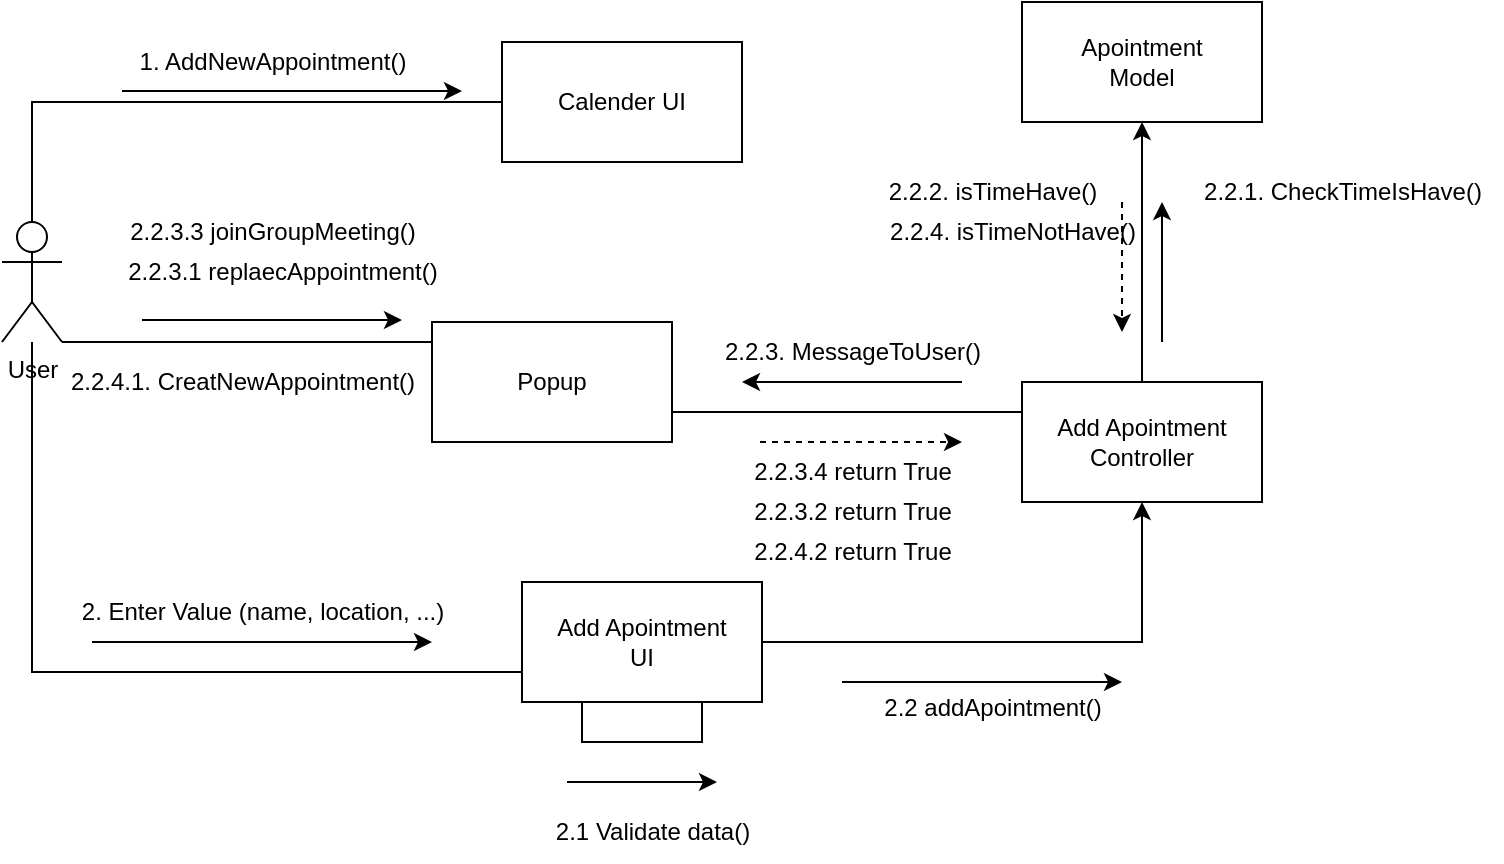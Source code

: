 <mxfile version="21.2.0" type="github">
  <diagram name="Page-1" id="BFHm7yBYUEE-OBfhke2G">
    <mxGraphModel dx="1434" dy="796" grid="1" gridSize="10" guides="1" tooltips="1" connect="1" arrows="1" fold="1" page="1" pageScale="1" pageWidth="850" pageHeight="1100" math="0" shadow="0">
      <root>
        <mxCell id="0" />
        <mxCell id="1" parent="0" />
        <mxCell id="sz0t4Gv9qL_yFeW9ZUt0-3" style="edgeStyle=orthogonalEdgeStyle;rounded=0;orthogonalLoop=1;jettySize=auto;html=1;entryX=0;entryY=0.5;entryDx=0;entryDy=0;endArrow=none;endFill=0;" edge="1" parent="1" source="Tjwb_X0BF-MsGqDyGyaO-1" target="Tjwb_X0BF-MsGqDyGyaO-2">
          <mxGeometry relative="1" as="geometry">
            <Array as="points">
              <mxPoint x="55" y="130" />
            </Array>
          </mxGeometry>
        </mxCell>
        <mxCell id="sz0t4Gv9qL_yFeW9ZUt0-8" style="edgeStyle=orthogonalEdgeStyle;rounded=0;orthogonalLoop=1;jettySize=auto;html=1;entryX=0;entryY=0.75;entryDx=0;entryDy=0;endArrow=none;endFill=0;" edge="1" parent="1" source="Tjwb_X0BF-MsGqDyGyaO-1" target="Tjwb_X0BF-MsGqDyGyaO-4">
          <mxGeometry relative="1" as="geometry">
            <Array as="points">
              <mxPoint x="55" y="415" />
            </Array>
          </mxGeometry>
        </mxCell>
        <mxCell id="Tjwb_X0BF-MsGqDyGyaO-1" value="User" style="shape=umlActor;verticalLabelPosition=bottom;verticalAlign=top;html=1;outlineConnect=0;" parent="1" vertex="1">
          <mxGeometry x="40" y="190" width="30" height="60" as="geometry" />
        </mxCell>
        <mxCell id="Tjwb_X0BF-MsGqDyGyaO-2" value="Calender UI" style="rounded=0;whiteSpace=wrap;html=1;" parent="1" vertex="1">
          <mxGeometry x="290" y="100" width="120" height="60" as="geometry" />
        </mxCell>
        <mxCell id="sz0t4Gv9qL_yFeW9ZUt0-25" style="edgeStyle=orthogonalEdgeStyle;rounded=0;orthogonalLoop=1;jettySize=auto;html=1;endArrow=none;endFill=0;entryX=1;entryY=1;entryDx=0;entryDy=0;entryPerimeter=0;" edge="1" parent="1" source="Tjwb_X0BF-MsGqDyGyaO-3" target="Tjwb_X0BF-MsGqDyGyaO-1">
          <mxGeometry relative="1" as="geometry">
            <mxPoint x="100" y="270" as="targetPoint" />
            <Array as="points">
              <mxPoint x="120" y="250" />
              <mxPoint x="120" y="250" />
            </Array>
          </mxGeometry>
        </mxCell>
        <mxCell id="Tjwb_X0BF-MsGqDyGyaO-3" value="Popup" style="rounded=0;whiteSpace=wrap;html=1;" parent="1" vertex="1">
          <mxGeometry x="255" y="240" width="120" height="60" as="geometry" />
        </mxCell>
        <mxCell id="sz0t4Gv9qL_yFeW9ZUt0-14" style="edgeStyle=orthogonalEdgeStyle;rounded=0;orthogonalLoop=1;jettySize=auto;html=1;exitX=1;exitY=0.5;exitDx=0;exitDy=0;entryX=0.5;entryY=1;entryDx=0;entryDy=0;" edge="1" parent="1" source="Tjwb_X0BF-MsGqDyGyaO-4" target="Tjwb_X0BF-MsGqDyGyaO-6">
          <mxGeometry relative="1" as="geometry" />
        </mxCell>
        <mxCell id="Tjwb_X0BF-MsGqDyGyaO-4" value="Add Apointment&lt;br&gt;UI" style="rounded=0;whiteSpace=wrap;html=1;" parent="1" vertex="1">
          <mxGeometry x="300" y="370" width="120" height="60" as="geometry" />
        </mxCell>
        <mxCell id="sz0t4Gv9qL_yFeW9ZUt0-17" style="edgeStyle=orthogonalEdgeStyle;rounded=0;orthogonalLoop=1;jettySize=auto;html=1;exitX=0.5;exitY=0;exitDx=0;exitDy=0;entryX=0.5;entryY=1;entryDx=0;entryDy=0;" edge="1" parent="1" source="Tjwb_X0BF-MsGqDyGyaO-6" target="Tjwb_X0BF-MsGqDyGyaO-7">
          <mxGeometry relative="1" as="geometry" />
        </mxCell>
        <mxCell id="sz0t4Gv9qL_yFeW9ZUt0-23" style="edgeStyle=orthogonalEdgeStyle;rounded=0;orthogonalLoop=1;jettySize=auto;html=1;exitX=0;exitY=0.25;exitDx=0;exitDy=0;entryX=1;entryY=0.5;entryDx=0;entryDy=0;endArrow=none;endFill=0;" edge="1" parent="1" source="Tjwb_X0BF-MsGqDyGyaO-6" target="Tjwb_X0BF-MsGqDyGyaO-3">
          <mxGeometry relative="1" as="geometry">
            <Array as="points">
              <mxPoint x="375" y="285" />
            </Array>
          </mxGeometry>
        </mxCell>
        <mxCell id="Tjwb_X0BF-MsGqDyGyaO-6" value="Add Apointment&lt;br&gt;Controller" style="rounded=0;whiteSpace=wrap;html=1;" parent="1" vertex="1">
          <mxGeometry x="550" y="270" width="120" height="60" as="geometry" />
        </mxCell>
        <mxCell id="Tjwb_X0BF-MsGqDyGyaO-7" value="Apointment&lt;br&gt;Model" style="rounded=0;whiteSpace=wrap;html=1;" parent="1" vertex="1">
          <mxGeometry x="550" y="80" width="120" height="60" as="geometry" />
        </mxCell>
        <mxCell id="sz0t4Gv9qL_yFeW9ZUt0-4" value="" style="endArrow=classic;html=1;rounded=0;" edge="1" parent="1">
          <mxGeometry width="50" height="50" relative="1" as="geometry">
            <mxPoint x="100" y="124.5" as="sourcePoint" />
            <mxPoint x="270" y="124.5" as="targetPoint" />
          </mxGeometry>
        </mxCell>
        <mxCell id="sz0t4Gv9qL_yFeW9ZUt0-5" value="1. AddNewAppointment()" style="text;html=1;align=center;verticalAlign=middle;resizable=0;points=[];autosize=1;strokeColor=none;fillColor=none;" vertex="1" parent="1">
          <mxGeometry x="95" y="94.5" width="160" height="30" as="geometry" />
        </mxCell>
        <mxCell id="sz0t4Gv9qL_yFeW9ZUt0-9" value="" style="endArrow=classic;html=1;rounded=0;" edge="1" parent="1">
          <mxGeometry width="50" height="50" relative="1" as="geometry">
            <mxPoint x="85" y="400" as="sourcePoint" />
            <mxPoint x="255" y="400" as="targetPoint" />
          </mxGeometry>
        </mxCell>
        <mxCell id="sz0t4Gv9qL_yFeW9ZUt0-10" value="2. Enter Value (name, location, ...)" style="text;html=1;align=center;verticalAlign=middle;resizable=0;points=[];autosize=1;strokeColor=none;fillColor=none;" vertex="1" parent="1">
          <mxGeometry x="70" y="370" width="200" height="30" as="geometry" />
        </mxCell>
        <mxCell id="sz0t4Gv9qL_yFeW9ZUt0-11" style="edgeStyle=orthogonalEdgeStyle;rounded=0;orthogonalLoop=1;jettySize=auto;html=1;exitX=0.25;exitY=1;exitDx=0;exitDy=0;entryX=0.75;entryY=1;entryDx=0;entryDy=0;endArrow=none;endFill=0;" edge="1" parent="1" source="Tjwb_X0BF-MsGqDyGyaO-4" target="Tjwb_X0BF-MsGqDyGyaO-4">
          <mxGeometry relative="1" as="geometry" />
        </mxCell>
        <mxCell id="sz0t4Gv9qL_yFeW9ZUt0-12" value="" style="endArrow=classic;html=1;rounded=0;" edge="1" parent="1">
          <mxGeometry width="50" height="50" relative="1" as="geometry">
            <mxPoint x="322.5" y="470" as="sourcePoint" />
            <mxPoint x="397.5" y="470" as="targetPoint" />
            <Array as="points">
              <mxPoint x="352.5" y="470" />
            </Array>
          </mxGeometry>
        </mxCell>
        <mxCell id="sz0t4Gv9qL_yFeW9ZUt0-13" value="2.1 Validate data()" style="text;html=1;align=center;verticalAlign=middle;resizable=0;points=[];autosize=1;strokeColor=none;fillColor=none;" vertex="1" parent="1">
          <mxGeometry x="305" y="480" width="120" height="30" as="geometry" />
        </mxCell>
        <mxCell id="sz0t4Gv9qL_yFeW9ZUt0-15" value="" style="endArrow=classic;html=1;rounded=0;" edge="1" parent="1">
          <mxGeometry width="50" height="50" relative="1" as="geometry">
            <mxPoint x="460" y="420" as="sourcePoint" />
            <mxPoint x="600" y="420" as="targetPoint" />
            <Array as="points">
              <mxPoint x="490" y="420" />
            </Array>
          </mxGeometry>
        </mxCell>
        <mxCell id="sz0t4Gv9qL_yFeW9ZUt0-16" value="2.2 addApointment()" style="text;html=1;align=center;verticalAlign=middle;resizable=0;points=[];autosize=1;strokeColor=none;fillColor=none;" vertex="1" parent="1">
          <mxGeometry x="470" y="418" width="130" height="30" as="geometry" />
        </mxCell>
        <mxCell id="sz0t4Gv9qL_yFeW9ZUt0-18" value="2.2.1. CheckTimeIsHave()" style="text;html=1;align=center;verticalAlign=middle;resizable=0;points=[];autosize=1;strokeColor=none;fillColor=none;" vertex="1" parent="1">
          <mxGeometry x="630" y="160" width="160" height="30" as="geometry" />
        </mxCell>
        <mxCell id="sz0t4Gv9qL_yFeW9ZUt0-19" value="" style="endArrow=classic;html=1;rounded=0;" edge="1" parent="1">
          <mxGeometry width="50" height="50" relative="1" as="geometry">
            <mxPoint x="620" y="250" as="sourcePoint" />
            <mxPoint x="620" y="180" as="targetPoint" />
          </mxGeometry>
        </mxCell>
        <mxCell id="sz0t4Gv9qL_yFeW9ZUt0-21" value="" style="endArrow=classic;html=1;rounded=0;dashed=1;" edge="1" parent="1">
          <mxGeometry width="50" height="50" relative="1" as="geometry">
            <mxPoint x="600" y="180" as="sourcePoint" />
            <mxPoint x="600" y="245" as="targetPoint" />
          </mxGeometry>
        </mxCell>
        <mxCell id="sz0t4Gv9qL_yFeW9ZUt0-22" value="2.2.2. isTimeHave()" style="text;html=1;align=center;verticalAlign=middle;resizable=0;points=[];autosize=1;strokeColor=none;fillColor=none;" vertex="1" parent="1">
          <mxGeometry x="470" y="160" width="130" height="30" as="geometry" />
        </mxCell>
        <mxCell id="sz0t4Gv9qL_yFeW9ZUt0-24" value="2.2.3. MessageToUser()" style="text;html=1;align=center;verticalAlign=middle;resizable=0;points=[];autosize=1;strokeColor=none;fillColor=none;" vertex="1" parent="1">
          <mxGeometry x="390" y="240" width="150" height="30" as="geometry" />
        </mxCell>
        <mxCell id="sz0t4Gv9qL_yFeW9ZUt0-26" value="" style="endArrow=classic;html=1;rounded=0;" edge="1" parent="1">
          <mxGeometry width="50" height="50" relative="1" as="geometry">
            <mxPoint x="520" y="270" as="sourcePoint" />
            <mxPoint x="410" y="270" as="targetPoint" />
          </mxGeometry>
        </mxCell>
        <mxCell id="sz0t4Gv9qL_yFeW9ZUt0-27" value="" style="endArrow=classic;html=1;rounded=0;" edge="1" parent="1">
          <mxGeometry width="50" height="50" relative="1" as="geometry">
            <mxPoint x="110" y="239" as="sourcePoint" />
            <mxPoint x="240" y="239" as="targetPoint" />
          </mxGeometry>
        </mxCell>
        <mxCell id="sz0t4Gv9qL_yFeW9ZUt0-28" value="2.2.3.3 joinGroupMeeting()" style="text;html=1;align=center;verticalAlign=middle;resizable=0;points=[];autosize=1;strokeColor=none;fillColor=none;" vertex="1" parent="1">
          <mxGeometry x="90" y="180" width="170" height="30" as="geometry" />
        </mxCell>
        <mxCell id="sz0t4Gv9qL_yFeW9ZUt0-29" value="2.2.3.1 replaecAppointment()" style="text;html=1;align=center;verticalAlign=middle;resizable=0;points=[];autosize=1;strokeColor=none;fillColor=none;" vertex="1" parent="1">
          <mxGeometry x="90" y="200" width="180" height="30" as="geometry" />
        </mxCell>
        <mxCell id="sz0t4Gv9qL_yFeW9ZUt0-30" value="" style="endArrow=classic;html=1;rounded=0;dashed=1;" edge="1" parent="1">
          <mxGeometry width="50" height="50" relative="1" as="geometry">
            <mxPoint x="419" y="300" as="sourcePoint" />
            <mxPoint x="520" y="300" as="targetPoint" />
          </mxGeometry>
        </mxCell>
        <mxCell id="sz0t4Gv9qL_yFeW9ZUt0-31" value="2.2.3.4 return True" style="text;html=1;align=center;verticalAlign=middle;resizable=0;points=[];autosize=1;strokeColor=none;fillColor=none;" vertex="1" parent="1">
          <mxGeometry x="405" y="300" width="120" height="30" as="geometry" />
        </mxCell>
        <mxCell id="sz0t4Gv9qL_yFeW9ZUt0-32" value="2.2.3.2 return True" style="text;html=1;align=center;verticalAlign=middle;resizable=0;points=[];autosize=1;strokeColor=none;fillColor=none;" vertex="1" parent="1">
          <mxGeometry x="405" y="320" width="120" height="30" as="geometry" />
        </mxCell>
        <mxCell id="sz0t4Gv9qL_yFeW9ZUt0-33" value="2.2.4. isTimeNotHave()" style="text;html=1;align=center;verticalAlign=middle;resizable=0;points=[];autosize=1;strokeColor=none;fillColor=none;" vertex="1" parent="1">
          <mxGeometry x="470" y="180" width="150" height="30" as="geometry" />
        </mxCell>
        <mxCell id="sz0t4Gv9qL_yFeW9ZUt0-34" value="2.2.4.1. CreatNewAppointment()" style="text;html=1;align=center;verticalAlign=middle;resizable=0;points=[];autosize=1;strokeColor=none;fillColor=none;" vertex="1" parent="1">
          <mxGeometry x="60" y="255" width="200" height="30" as="geometry" />
        </mxCell>
        <mxCell id="sz0t4Gv9qL_yFeW9ZUt0-36" value="2.2.4.2 return True" style="text;html=1;align=center;verticalAlign=middle;resizable=0;points=[];autosize=1;strokeColor=none;fillColor=none;" vertex="1" parent="1">
          <mxGeometry x="405" y="340" width="120" height="30" as="geometry" />
        </mxCell>
      </root>
    </mxGraphModel>
  </diagram>
</mxfile>
